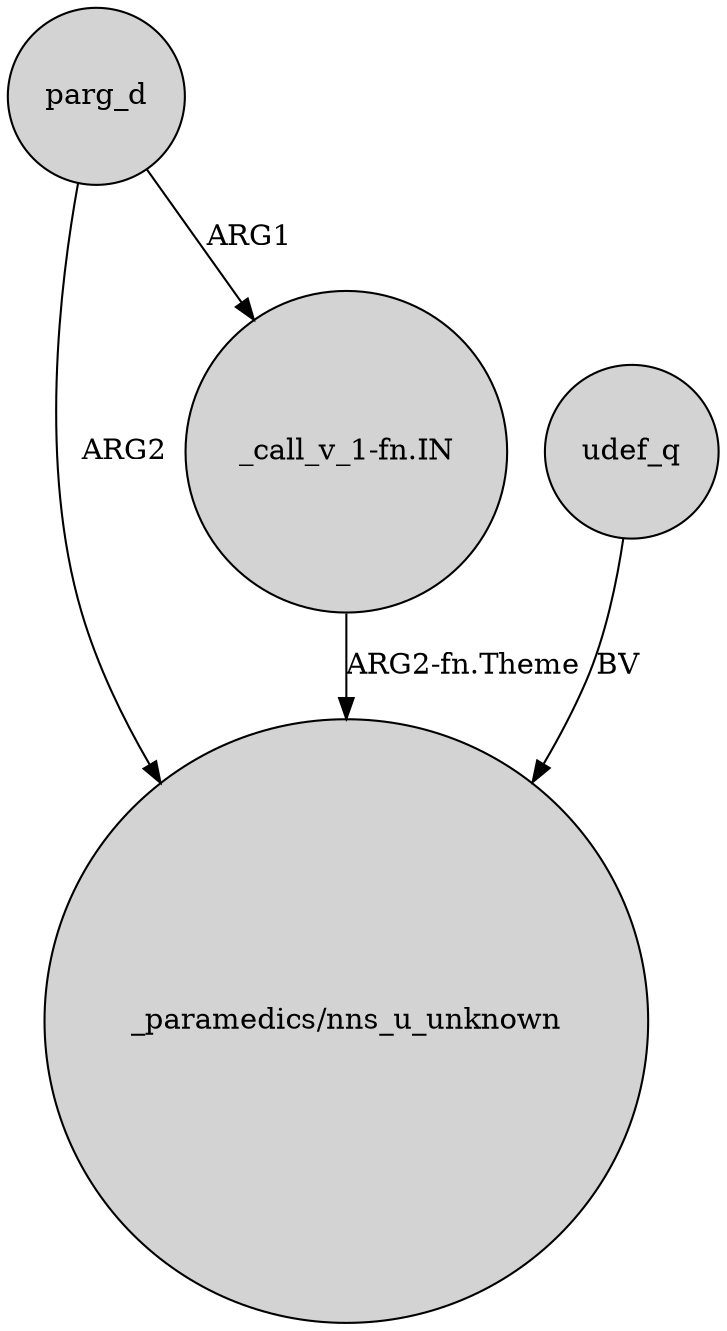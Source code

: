 digraph {
	node [shape=circle style=filled]
	parg_d -> "_paramedics/nns_u_unknown" [label=ARG2]
	parg_d -> "_call_v_1-fn.IN" [label=ARG1]
	udef_q -> "_paramedics/nns_u_unknown" [label=BV]
	"_call_v_1-fn.IN" -> "_paramedics/nns_u_unknown" [label="ARG2-fn.Theme"]
}
